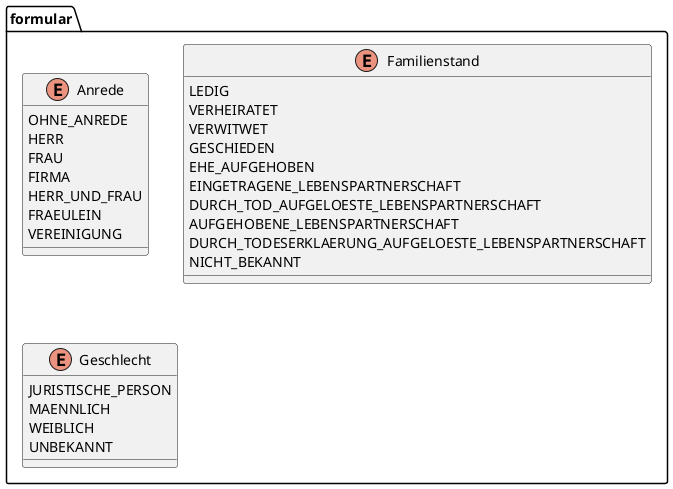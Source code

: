 @startuml

package "formular" {

    enum Anrede {
        OHNE_ANREDE
        HERR
        FRAU
        FIRMA
        HERR_UND_FRAU
        FRAEULEIN
        VEREINIGUNG
    }

    enum Familienstand {
        LEDIG
        VERHEIRATET
        VERWITWET
        GESCHIEDEN
        EHE_AUFGEHOBEN
        EINGETRAGENE_LEBENSPARTNERSCHAFT
        DURCH_TOD_AUFGELOESTE_LEBENSPARTNERSCHAFT
        AUFGEHOBENE_LEBENSPARTNERSCHAFT
        DURCH_TODESERKLAERUNG_AUFGELOESTE_LEBENSPARTNERSCHAFT
        NICHT_BEKANNT
    }

    enum Geschlecht {
        JURISTISCHE_PERSON
        MAENNLICH
        WEIBLICH
        UNBEKANNT
    }

}

@enduml
